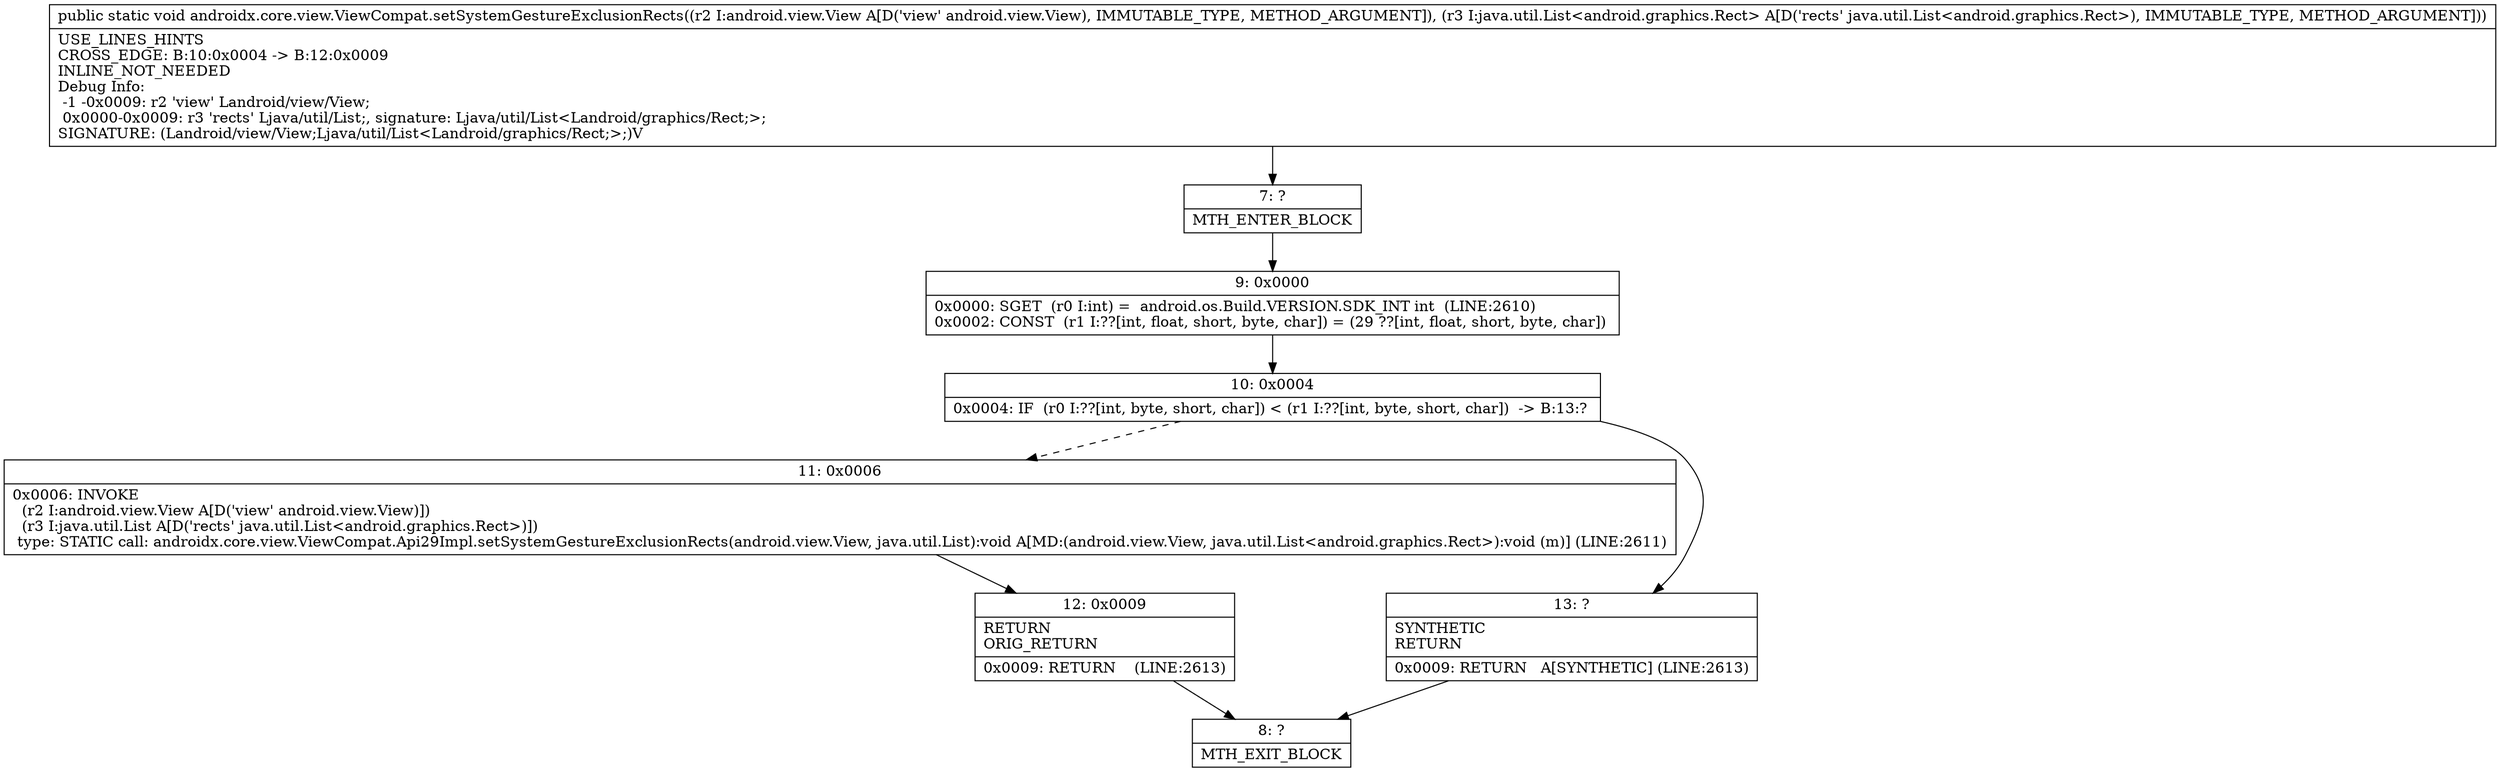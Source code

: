 digraph "CFG forandroidx.core.view.ViewCompat.setSystemGestureExclusionRects(Landroid\/view\/View;Ljava\/util\/List;)V" {
Node_7 [shape=record,label="{7\:\ ?|MTH_ENTER_BLOCK\l}"];
Node_9 [shape=record,label="{9\:\ 0x0000|0x0000: SGET  (r0 I:int) =  android.os.Build.VERSION.SDK_INT int  (LINE:2610)\l0x0002: CONST  (r1 I:??[int, float, short, byte, char]) = (29 ??[int, float, short, byte, char]) \l}"];
Node_10 [shape=record,label="{10\:\ 0x0004|0x0004: IF  (r0 I:??[int, byte, short, char]) \< (r1 I:??[int, byte, short, char])  \-\> B:13:? \l}"];
Node_11 [shape=record,label="{11\:\ 0x0006|0x0006: INVOKE  \l  (r2 I:android.view.View A[D('view' android.view.View)])\l  (r3 I:java.util.List A[D('rects' java.util.List\<android.graphics.Rect\>)])\l type: STATIC call: androidx.core.view.ViewCompat.Api29Impl.setSystemGestureExclusionRects(android.view.View, java.util.List):void A[MD:(android.view.View, java.util.List\<android.graphics.Rect\>):void (m)] (LINE:2611)\l}"];
Node_12 [shape=record,label="{12\:\ 0x0009|RETURN\lORIG_RETURN\l|0x0009: RETURN    (LINE:2613)\l}"];
Node_8 [shape=record,label="{8\:\ ?|MTH_EXIT_BLOCK\l}"];
Node_13 [shape=record,label="{13\:\ ?|SYNTHETIC\lRETURN\l|0x0009: RETURN   A[SYNTHETIC] (LINE:2613)\l}"];
MethodNode[shape=record,label="{public static void androidx.core.view.ViewCompat.setSystemGestureExclusionRects((r2 I:android.view.View A[D('view' android.view.View), IMMUTABLE_TYPE, METHOD_ARGUMENT]), (r3 I:java.util.List\<android.graphics.Rect\> A[D('rects' java.util.List\<android.graphics.Rect\>), IMMUTABLE_TYPE, METHOD_ARGUMENT]))  | USE_LINES_HINTS\lCROSS_EDGE: B:10:0x0004 \-\> B:12:0x0009\lINLINE_NOT_NEEDED\lDebug Info:\l  \-1 \-0x0009: r2 'view' Landroid\/view\/View;\l  0x0000\-0x0009: r3 'rects' Ljava\/util\/List;, signature: Ljava\/util\/List\<Landroid\/graphics\/Rect;\>;\lSIGNATURE: (Landroid\/view\/View;Ljava\/util\/List\<Landroid\/graphics\/Rect;\>;)V\l}"];
MethodNode -> Node_7;Node_7 -> Node_9;
Node_9 -> Node_10;
Node_10 -> Node_11[style=dashed];
Node_10 -> Node_13;
Node_11 -> Node_12;
Node_12 -> Node_8;
Node_13 -> Node_8;
}

